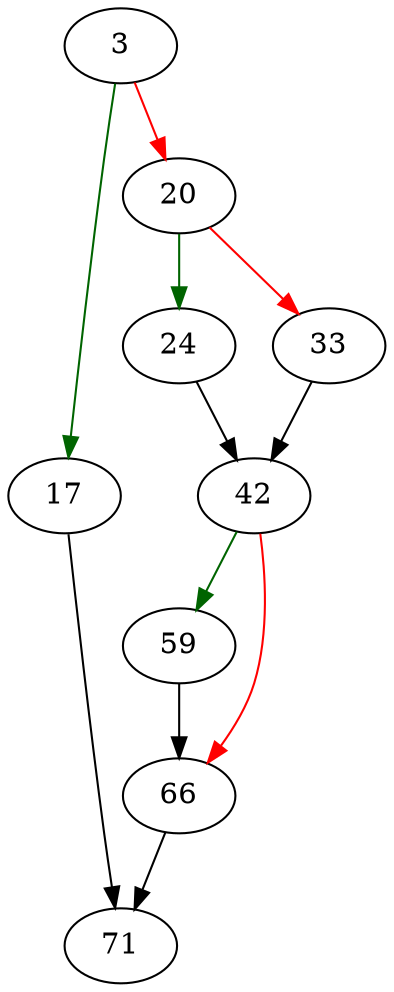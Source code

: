 strict digraph "sqlite3VdbeMemStringify" {
	// Node definitions.
	3 [entry=true];
	17;
	20;
	71;
	24;
	33;
	42;
	59;
	66;

	// Edge definitions.
	3 -> 17 [
		color=darkgreen
		cond=true
	];
	3 -> 20 [
		color=red
		cond=false
	];
	17 -> 71;
	20 -> 24 [
		color=darkgreen
		cond=true
	];
	20 -> 33 [
		color=red
		cond=false
	];
	24 -> 42;
	33 -> 42;
	42 -> 59 [
		color=darkgreen
		cond=true
	];
	42 -> 66 [
		color=red
		cond=false
	];
	59 -> 66;
	66 -> 71;
}